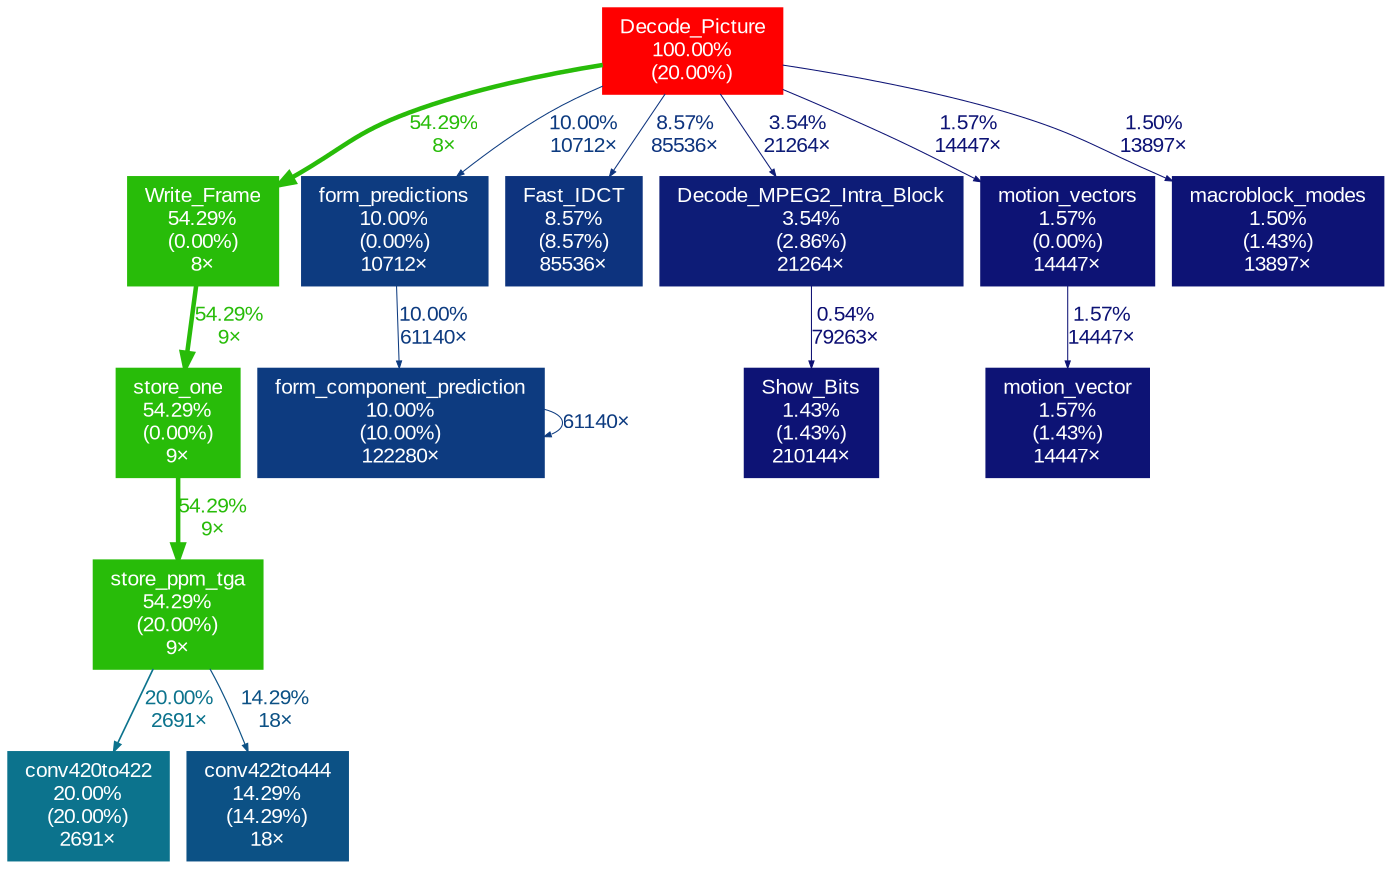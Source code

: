 digraph {
	graph [fontname=Arial, nodesep=0.125, ranksep=0.25];
	node [fontcolor=white, fontname=Arial, height=0, shape=box, style=filled, width=0];
	edge [fontname=Arial];
	1 [color="#ff0000", fontcolor="#ffffff", fontsize="10.00", label="Decode_Picture\n100.00%\n(20.00%)"];
	1 -> 4 [arrowsize="0.74", color="#28bc09", fontcolor="#28bc09", fontsize="10.00", label="54.29%\n8×", labeldistance="2.17", penwidth="2.17"];
	1 -> 8 [arrowsize="0.35", color="#0d3b80", fontcolor="#0d3b80", fontsize="10.00", label="10.00%\n10712×", labeldistance="0.50", penwidth="0.50"];
	1 -> 9 [arrowsize="0.35", color="#0d337e", fontcolor="#0d337e", fontsize="10.00", label="8.57%\n85536×", labeldistance="0.50", penwidth="0.50"];
	1 -> 10 [arrowsize="0.35", color="#0d1c77", fontcolor="#0d1c77", fontsize="10.00", label="3.54%\n21264×", labeldistance="0.50", penwidth="0.50"];
	1 -> 12 [arrowsize="0.35", color="#0d1375", fontcolor="#0d1375", fontsize="10.00", label="1.57%\n14447×", labeldistance="0.50", penwidth="0.50"];
	1 -> 13 [arrowsize="0.35", color="#0d1375", fontcolor="#0d1375", fontsize="10.00", label="1.50%\n13897×", labeldistance="0.50", penwidth="0.50"];
	2 [color="#28bc09", fontcolor="#ffffff", fontsize="10.00", label="store_one\n54.29%\n(0.00%)\n9×"];
	2 -> 3 [arrowsize="0.74", color="#28bc09", fontcolor="#28bc09", fontsize="10.00", label="54.29%\n9×", labeldistance="2.17", penwidth="2.17"];
	3 [color="#28bc09", fontcolor="#ffffff", fontsize="10.00", label="store_ppm_tga\n54.29%\n(20.00%)\n9×"];
	3 -> 5 [arrowsize="0.45", color="#0c738d", fontcolor="#0c738d", fontsize="10.00", label="20.00%\n2691×", labeldistance="0.80", penwidth="0.80"];
	3 -> 6 [arrowsize="0.38", color="#0c5185", fontcolor="#0c5185", fontsize="10.00", label="14.29%\n18×", labeldistance="0.57", penwidth="0.57"];
	4 [color="#28bc09", fontcolor="#ffffff", fontsize="10.00", label="Write_Frame\n54.29%\n(0.00%)\n8×"];
	4 -> 2 [arrowsize="0.74", color="#28bc09", fontcolor="#28bc09", fontsize="10.00", label="54.29%\n9×", labeldistance="2.17", penwidth="2.17"];
	5 [color="#0c738d", fontcolor="#ffffff", fontsize="10.00", label="conv420to422\n20.00%\n(20.00%)\n2691×"];
	6 [color="#0c5185", fontcolor="#ffffff", fontsize="10.00", label="conv422to444\n14.29%\n(14.29%)\n18×"];
	7 [color="#0d3b80", fontcolor="#ffffff", fontsize="10.00", label="form_component_prediction\n10.00%\n(10.00%)\n122280×"];
	7 -> 7 [arrowsize="0.35", color="#0d3b80", fontcolor="#0d3b80", fontsize="10.00", label="61140×", labeldistance="0.50", penwidth="0.50"];
	8 [color="#0d3b80", fontcolor="#ffffff", fontsize="10.00", label="form_predictions\n10.00%\n(0.00%)\n10712×"];
	8 -> 7 [arrowsize="0.35", color="#0d3b80", fontcolor="#0d3b80", fontsize="10.00", label="10.00%\n61140×", labeldistance="0.50", penwidth="0.50"];
	9 [color="#0d337e", fontcolor="#ffffff", fontsize="10.00", label="Fast_IDCT\n8.57%\n(8.57%)\n85536×"];
	10 [color="#0d1c77", fontcolor="#ffffff", fontsize="10.00", label="Decode_MPEG2_Intra_Block\n3.54%\n(2.86%)\n21264×"];
	10 -> 14 [arrowsize="0.35", color="#0d0f73", fontcolor="#0d0f73", fontsize="10.00", label="0.54%\n79263×", labeldistance="0.50", penwidth="0.50"];
	11 [color="#0d1375", fontcolor="#ffffff", fontsize="10.00", label="motion_vector\n1.57%\n(1.43%)\n14447×"];
	12 [color="#0d1375", fontcolor="#ffffff", fontsize="10.00", label="motion_vectors\n1.57%\n(0.00%)\n14447×"];
	12 -> 11 [arrowsize="0.35", color="#0d1375", fontcolor="#0d1375", fontsize="10.00", label="1.57%\n14447×", labeldistance="0.50", penwidth="0.50"];
	13 [color="#0d1375", fontcolor="#ffffff", fontsize="10.00", label="macroblock_modes\n1.50%\n(1.43%)\n13897×"];
	14 [color="#0d1375", fontcolor="#ffffff", fontsize="10.00", label="Show_Bits\n1.43%\n(1.43%)\n210144×"];
}
